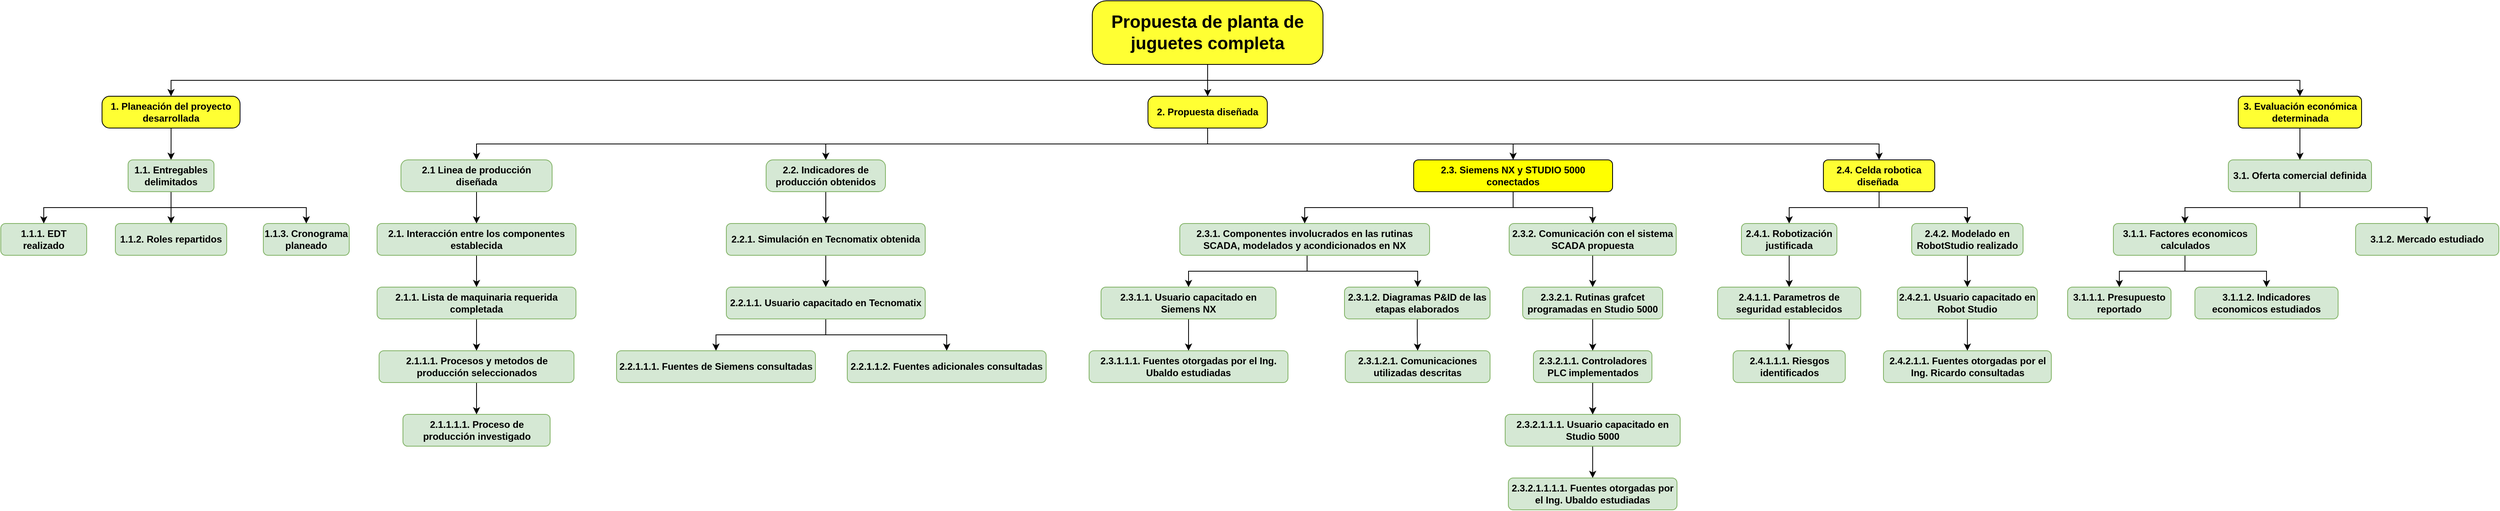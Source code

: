 <mxfile version="26.0.4">
  <diagram name="Página-1" id="q5sJ7SMmnI5SE294cbQs">
    <mxGraphModel dx="4244" dy="929" grid="1" gridSize="10" guides="1" tooltips="0" connect="1" arrows="1" fold="1" page="0" pageScale="1" pageWidth="827" pageHeight="1169" math="0" shadow="0">
      <root>
        <mxCell id="0" />
        <mxCell id="1" parent="0" />
        <mxCell id="HwzYQzNSdAflET0h8osi-17" value="3.1.1.2. Indicadores economicos estudiados" style="rounded=1;whiteSpace=wrap;html=1;fontStyle=1;strokeColor=#82b366;fillColor=#d5e8d4;" parent="1" vertex="1">
          <mxGeometry x="288" y="400" width="180" height="40" as="geometry" />
        </mxCell>
        <mxCell id="BgfKHeFuY2_l_r2EsFXZ-92" style="edgeStyle=orthogonalEdgeStyle;rounded=0;orthogonalLoop=1;jettySize=auto;html=1;entryX=0.5;entryY=0;entryDx=0;entryDy=0;" parent="1" source="HwzYQzNSdAflET0h8osi-15" target="BgfKHeFuY2_l_r2EsFXZ-89" edge="1">
          <mxGeometry relative="1" as="geometry">
            <Array as="points">
              <mxPoint x="420" y="300" />
              <mxPoint x="276" y="300" />
            </Array>
          </mxGeometry>
        </mxCell>
        <mxCell id="cxGkE36FdB0smB2CJXEE-1" style="edgeStyle=orthogonalEdgeStyle;rounded=0;orthogonalLoop=1;jettySize=auto;html=1;entryX=0.5;entryY=0;entryDx=0;entryDy=0;exitX=0.5;exitY=1;exitDx=0;exitDy=0;" parent="1" source="HwzYQzNSdAflET0h8osi-15" target="cxGkE36FdB0smB2CJXEE-2" edge="1">
          <mxGeometry relative="1" as="geometry">
            <mxPoint x="610" y="360" as="targetPoint" />
            <Array as="points">
              <mxPoint x="420" y="300" />
              <mxPoint x="580" y="300" />
            </Array>
          </mxGeometry>
        </mxCell>
        <mxCell id="HwzYQzNSdAflET0h8osi-15" value="3.1. Oferta comercial definida" style="rounded=1;whiteSpace=wrap;html=1;fontStyle=1;strokeColor=#82b366;fillColor=#d5e8d4;" parent="1" vertex="1">
          <mxGeometry x="330" y="240" width="180" height="40" as="geometry" />
        </mxCell>
        <mxCell id="BgfKHeFuY2_l_r2EsFXZ-119" style="edgeStyle=orthogonalEdgeStyle;rounded=0;orthogonalLoop=1;jettySize=auto;html=1;entryX=0.5;entryY=0;entryDx=0;entryDy=0;" parent="1" source="zI43d2FHKdrEC87unYx5-30" target="HwzYQzNSdAflET0h8osi-15" edge="1">
          <mxGeometry relative="1" as="geometry" />
        </mxCell>
        <mxCell id="zI43d2FHKdrEC87unYx5-30" value="3. Evaluación económica determinada" style="rounded=1;whiteSpace=wrap;html=1;fillColor=#FFFF33;strokeColor=#000000;fontStyle=1" parent="1" vertex="1">
          <mxGeometry x="342.5" y="160" width="155" height="40" as="geometry" />
        </mxCell>
        <mxCell id="K9VHAz8Z8y00O2l8GgqR-8" value="3.1.1.1. Presupuesto reportado" style="rounded=1;whiteSpace=wrap;html=1;fontStyle=1;strokeColor=#82b366;fillColor=#d5e8d4;" parent="1" vertex="1">
          <mxGeometry x="128" y="400" width="130" height="40" as="geometry" />
        </mxCell>
        <mxCell id="BgfKHeFuY2_l_r2EsFXZ-85" style="edgeStyle=orthogonalEdgeStyle;rounded=0;orthogonalLoop=1;jettySize=auto;html=1;entryX=0.5;entryY=0;entryDx=0;entryDy=0;" parent="1" source="7QkryRCTY_poe_iIpccH-20" target="BgfKHeFuY2_l_r2EsFXZ-84" edge="1">
          <mxGeometry relative="1" as="geometry" />
        </mxCell>
        <mxCell id="7QkryRCTY_poe_iIpccH-20" value="1. Planeación del proyecto desarrollada" style="rounded=1;whiteSpace=wrap;html=1;fillColor=#FFFF33;strokeColor=#000000;fontStyle=1;arcSize=24;" parent="1" vertex="1">
          <mxGeometry x="-2342.75" y="160" width="173.5" height="40" as="geometry" />
        </mxCell>
        <mxCell id="7QkryRCTY_poe_iIpccH-23" value="1.1.1. EDT realizado" style="rounded=1;whiteSpace=wrap;html=1;fontStyle=1;strokeColor=#82b366;fillColor=#d5e8d4;" parent="1" vertex="1">
          <mxGeometry x="-2470" y="320" width="108" height="40" as="geometry" />
        </mxCell>
        <mxCell id="7QkryRCTY_poe_iIpccH-25" value="1.1.3. Cronograma planeado" style="rounded=1;whiteSpace=wrap;html=1;fontStyle=1;strokeColor=#82b366;fillColor=#d5e8d4;" parent="1" vertex="1">
          <mxGeometry x="-2140" y="320" width="108" height="40" as="geometry" />
        </mxCell>
        <mxCell id="BgfKHeFuY2_l_r2EsFXZ-107" style="edgeStyle=orthogonalEdgeStyle;rounded=0;orthogonalLoop=1;jettySize=auto;html=1;entryX=0.5;entryY=0;entryDx=0;entryDy=0;" parent="1" source="BgfKHeFuY2_l_r2EsFXZ-1" target="BgfKHeFuY2_l_r2EsFXZ-9" edge="1">
          <mxGeometry relative="1" as="geometry" />
        </mxCell>
        <mxCell id="BgfKHeFuY2_l_r2EsFXZ-113" style="edgeStyle=orthogonalEdgeStyle;rounded=0;orthogonalLoop=1;jettySize=auto;html=1;entryX=0.5;entryY=0;entryDx=0;entryDy=0;" parent="1" source="BgfKHeFuY2_l_r2EsFXZ-1" target="7QkryRCTY_poe_iIpccH-20" edge="1">
          <mxGeometry relative="1" as="geometry">
            <Array as="points">
              <mxPoint x="-953" y="140" />
              <mxPoint x="-2256" y="140" />
            </Array>
          </mxGeometry>
        </mxCell>
        <mxCell id="BgfKHeFuY2_l_r2EsFXZ-114" style="edgeStyle=orthogonalEdgeStyle;rounded=0;orthogonalLoop=1;jettySize=auto;html=1;entryX=0.5;entryY=0;entryDx=0;entryDy=0;" parent="1" source="BgfKHeFuY2_l_r2EsFXZ-1" target="zI43d2FHKdrEC87unYx5-30" edge="1">
          <mxGeometry relative="1" as="geometry">
            <Array as="points">
              <mxPoint x="-953" y="140" />
              <mxPoint x="420" y="140" />
            </Array>
          </mxGeometry>
        </mxCell>
        <mxCell id="BgfKHeFuY2_l_r2EsFXZ-1" value="Propuesta de planta de juguetes completa" style="rounded=1;whiteSpace=wrap;html=1;fillColor=#FFFF33;strokeColor=#000000;fontStyle=1;labelBorderColor=none;arcSize=22;fontSize=22;" parent="1" vertex="1">
          <mxGeometry x="-1098" y="40" width="290" height="80" as="geometry" />
        </mxCell>
        <mxCell id="BgfKHeFuY2_l_r2EsFXZ-30" style="edgeStyle=orthogonalEdgeStyle;rounded=0;orthogonalLoop=1;jettySize=auto;html=1;entryX=0.5;entryY=0;entryDx=0;entryDy=0;" parent="1" source="BgfKHeFuY2_l_r2EsFXZ-3" target="BgfKHeFuY2_l_r2EsFXZ-5" edge="1">
          <mxGeometry relative="1" as="geometry" />
        </mxCell>
        <mxCell id="BgfKHeFuY2_l_r2EsFXZ-3" value="2.2. Indicadores de producción obtenidos" style="rounded=1;whiteSpace=wrap;html=1;fillColor=#d5e8d4;strokeColor=#82b366;fontStyle=1;labelBorderColor=none;arcSize=22;" parent="1" vertex="1">
          <mxGeometry x="-1508" y="240" width="150" height="40" as="geometry" />
        </mxCell>
        <mxCell id="BgfKHeFuY2_l_r2EsFXZ-32" style="edgeStyle=orthogonalEdgeStyle;rounded=0;orthogonalLoop=1;jettySize=auto;html=1;entryX=0.5;entryY=0;entryDx=0;entryDy=0;" parent="1" source="BgfKHeFuY2_l_r2EsFXZ-5" target="BgfKHeFuY2_l_r2EsFXZ-31" edge="1">
          <mxGeometry relative="1" as="geometry" />
        </mxCell>
        <mxCell id="BgfKHeFuY2_l_r2EsFXZ-5" value="2.2.1. Simulación en Tecnomatix obtenida" style="rounded=1;whiteSpace=wrap;html=1;fontStyle=1;strokeColor=#82b366;fillColor=#d5e8d4;" parent="1" vertex="1">
          <mxGeometry x="-1558" y="320" width="250" height="40" as="geometry" />
        </mxCell>
        <mxCell id="BgfKHeFuY2_l_r2EsFXZ-115" style="edgeStyle=orthogonalEdgeStyle;rounded=0;orthogonalLoop=1;jettySize=auto;html=1;" parent="1" source="BgfKHeFuY2_l_r2EsFXZ-9" target="BgfKHeFuY2_l_r2EsFXZ-15" edge="1">
          <mxGeometry relative="1" as="geometry">
            <Array as="points">
              <mxPoint x="-953" y="220" />
              <mxPoint x="-1872" y="220" />
            </Array>
          </mxGeometry>
        </mxCell>
        <mxCell id="BgfKHeFuY2_l_r2EsFXZ-116" style="edgeStyle=orthogonalEdgeStyle;rounded=0;orthogonalLoop=1;jettySize=auto;html=1;entryX=0.5;entryY=0;entryDx=0;entryDy=0;" parent="1" source="BgfKHeFuY2_l_r2EsFXZ-9" target="BgfKHeFuY2_l_r2EsFXZ-3" edge="1">
          <mxGeometry relative="1" as="geometry">
            <Array as="points">
              <mxPoint x="-953" y="220" />
              <mxPoint x="-1433" y="220" />
            </Array>
          </mxGeometry>
        </mxCell>
        <mxCell id="BgfKHeFuY2_l_r2EsFXZ-117" style="edgeStyle=orthogonalEdgeStyle;rounded=0;orthogonalLoop=1;jettySize=auto;html=1;entryX=0.5;entryY=0;entryDx=0;entryDy=0;" parent="1" source="BgfKHeFuY2_l_r2EsFXZ-9" target="BgfKHeFuY2_l_r2EsFXZ-13" edge="1">
          <mxGeometry relative="1" as="geometry">
            <Array as="points">
              <mxPoint x="-953" y="220" />
              <mxPoint x="-569" y="220" />
            </Array>
          </mxGeometry>
        </mxCell>
        <mxCell id="BgfKHeFuY2_l_r2EsFXZ-9" value="2. Propuesta diseñada" style="rounded=1;whiteSpace=wrap;html=1;fillColor=#FFFF33;strokeColor=#000000;fontStyle=1;labelBorderColor=none;arcSize=22;" parent="1" vertex="1">
          <mxGeometry x="-1028" y="160" width="150" height="40" as="geometry" />
        </mxCell>
        <mxCell id="BgfKHeFuY2_l_r2EsFXZ-52" style="edgeStyle=orthogonalEdgeStyle;rounded=0;orthogonalLoop=1;jettySize=auto;html=1;entryX=0.5;entryY=0;entryDx=0;entryDy=0;" parent="1" source="BgfKHeFuY2_l_r2EsFXZ-13" target="BgfKHeFuY2_l_r2EsFXZ-14" edge="1">
          <mxGeometry relative="1" as="geometry">
            <mxPoint x="-840" y="300" as="targetPoint" />
          </mxGeometry>
        </mxCell>
        <mxCell id="BgfKHeFuY2_l_r2EsFXZ-105" style="edgeStyle=orthogonalEdgeStyle;rounded=0;orthogonalLoop=1;jettySize=auto;html=1;entryX=0.5;entryY=0;entryDx=0;entryDy=0;" parent="1" source="BgfKHeFuY2_l_r2EsFXZ-13" target="BgfKHeFuY2_l_r2EsFXZ-74" edge="1">
          <mxGeometry relative="1" as="geometry">
            <Array as="points">
              <mxPoint x="-569" y="300" />
              <mxPoint x="-469" y="300" />
            </Array>
          </mxGeometry>
        </mxCell>
        <mxCell id="BgfKHeFuY2_l_r2EsFXZ-13" value="2.3. Siemens NX y STUDIO 5000 conectados" style="rounded=1;whiteSpace=wrap;html=1;fontStyle=1;strokeColor=#000000;fillColor=#FFFF00;" parent="1" vertex="1">
          <mxGeometry x="-694" y="240" width="250" height="40" as="geometry" />
        </mxCell>
        <mxCell id="BgfKHeFuY2_l_r2EsFXZ-43" style="edgeStyle=orthogonalEdgeStyle;rounded=0;orthogonalLoop=1;jettySize=auto;html=1;entryX=0.5;entryY=0;entryDx=0;entryDy=0;" parent="1" source="BgfKHeFuY2_l_r2EsFXZ-14" target="BgfKHeFuY2_l_r2EsFXZ-38" edge="1">
          <mxGeometry relative="1" as="geometry">
            <Array as="points">
              <mxPoint x="-828" y="380" />
              <mxPoint x="-977" y="380" />
            </Array>
          </mxGeometry>
        </mxCell>
        <mxCell id="BgfKHeFuY2_l_r2EsFXZ-44" style="edgeStyle=orthogonalEdgeStyle;rounded=0;orthogonalLoop=1;jettySize=auto;html=1;entryX=0.5;entryY=0;entryDx=0;entryDy=0;" parent="1" source="BgfKHeFuY2_l_r2EsFXZ-14" target="BgfKHeFuY2_l_r2EsFXZ-17" edge="1">
          <mxGeometry relative="1" as="geometry">
            <Array as="points">
              <mxPoint x="-828" y="380" />
              <mxPoint x="-689" y="380" />
              <mxPoint x="-689" y="400" />
            </Array>
          </mxGeometry>
        </mxCell>
        <mxCell id="BgfKHeFuY2_l_r2EsFXZ-14" value="2.3.1. Componentes involucrados en las rutinas SCADA, modelados y acondicionados en NX" style="rounded=1;whiteSpace=wrap;html=1;fontStyle=1;strokeColor=#82b366;fillColor=#d5e8d4;" parent="1" vertex="1">
          <mxGeometry x="-988" y="320" width="314" height="40" as="geometry" />
        </mxCell>
        <mxCell id="BgfKHeFuY2_l_r2EsFXZ-100" style="edgeStyle=orthogonalEdgeStyle;rounded=0;orthogonalLoop=1;jettySize=auto;html=1;entryX=0.5;entryY=0;entryDx=0;entryDy=0;" parent="1" source="BgfKHeFuY2_l_r2EsFXZ-15" target="BgfKHeFuY2_l_r2EsFXZ-19" edge="1">
          <mxGeometry relative="1" as="geometry" />
        </mxCell>
        <mxCell id="BgfKHeFuY2_l_r2EsFXZ-15" value="2.1 Linea de producción diseñada" style="rounded=1;whiteSpace=wrap;html=1;fillColor=#d5e8d4;strokeColor=#82b366;fontStyle=1;labelBorderColor=none;arcSize=22;" parent="1" vertex="1">
          <mxGeometry x="-1967" y="240" width="190" height="40" as="geometry" />
        </mxCell>
        <mxCell id="BgfKHeFuY2_l_r2EsFXZ-102" style="edgeStyle=orthogonalEdgeStyle;rounded=0;orthogonalLoop=1;jettySize=auto;html=1;entryX=0.5;entryY=0;entryDx=0;entryDy=0;" parent="1" source="BgfKHeFuY2_l_r2EsFXZ-16" target="BgfKHeFuY2_l_r2EsFXZ-20" edge="1">
          <mxGeometry relative="1" as="geometry" />
        </mxCell>
        <mxCell id="BgfKHeFuY2_l_r2EsFXZ-16" value="2.1.1. Lista de maquinaria requerida completada" style="rounded=1;whiteSpace=wrap;html=1;fontStyle=1;strokeColor=#82b366;fillColor=#d5e8d4;" parent="1" vertex="1">
          <mxGeometry x="-1997" y="400" width="250" height="40" as="geometry" />
        </mxCell>
        <mxCell id="BgfKHeFuY2_l_r2EsFXZ-42" style="edgeStyle=orthogonalEdgeStyle;rounded=0;orthogonalLoop=1;jettySize=auto;html=1;entryX=0.5;entryY=0;entryDx=0;entryDy=0;" parent="1" source="BgfKHeFuY2_l_r2EsFXZ-17" target="BgfKHeFuY2_l_r2EsFXZ-41" edge="1">
          <mxGeometry relative="1" as="geometry" />
        </mxCell>
        <mxCell id="BgfKHeFuY2_l_r2EsFXZ-17" value="&lt;div&gt;&lt;span style=&quot;background-color: transparent; color: light-dark(rgb(0, 0, 0), rgb(255, 255, 255));&quot;&gt;2.3.1.2.&amp;nbsp;&lt;/span&gt;&lt;span style=&quot;background-color: transparent; color: light-dark(rgb(0, 0, 0), rgb(255, 255, 255));&quot;&gt;Diagramas P&amp;amp;ID de las etapas elaborados&lt;/span&gt;&lt;br&gt;&lt;/div&gt;" style="rounded=1;whiteSpace=wrap;html=1;fontStyle=1;strokeColor=#82b366;fillColor=#d5e8d4;" parent="1" vertex="1">
          <mxGeometry x="-781" y="400" width="183" height="40" as="geometry" />
        </mxCell>
        <mxCell id="BgfKHeFuY2_l_r2EsFXZ-18" value="2.1.1.1.1. Proceso de producción investigado" style="rounded=1;whiteSpace=wrap;html=1;fontStyle=1;strokeColor=#82b366;fillColor=#d5e8d4;" parent="1" vertex="1">
          <mxGeometry x="-1964.5" y="560" width="185" height="40" as="geometry" />
        </mxCell>
        <mxCell id="BgfKHeFuY2_l_r2EsFXZ-101" style="edgeStyle=orthogonalEdgeStyle;rounded=0;orthogonalLoop=1;jettySize=auto;html=1;entryX=0.5;entryY=0;entryDx=0;entryDy=0;" parent="1" source="BgfKHeFuY2_l_r2EsFXZ-19" target="BgfKHeFuY2_l_r2EsFXZ-16" edge="1">
          <mxGeometry relative="1" as="geometry" />
        </mxCell>
        <mxCell id="BgfKHeFuY2_l_r2EsFXZ-19" value="2.1. Interacción entre los componentes establecida" style="rounded=1;whiteSpace=wrap;html=1;fontStyle=1;strokeColor=#82b366;fillColor=#d5e8d4;" parent="1" vertex="1">
          <mxGeometry x="-1997" y="320" width="250" height="40" as="geometry" />
        </mxCell>
        <mxCell id="BgfKHeFuY2_l_r2EsFXZ-21" style="edgeStyle=orthogonalEdgeStyle;rounded=0;orthogonalLoop=1;jettySize=auto;html=1;entryX=0.5;entryY=0;entryDx=0;entryDy=0;" parent="1" source="BgfKHeFuY2_l_r2EsFXZ-20" target="BgfKHeFuY2_l_r2EsFXZ-18" edge="1">
          <mxGeometry relative="1" as="geometry" />
        </mxCell>
        <mxCell id="BgfKHeFuY2_l_r2EsFXZ-20" value="2.1.1.1. Procesos y metodos de producción seleccionados" style="rounded=1;whiteSpace=wrap;html=1;fontStyle=1;strokeColor=#82b366;fillColor=#d5e8d4;" parent="1" vertex="1">
          <mxGeometry x="-1994.5" y="480" width="245" height="40" as="geometry" />
        </mxCell>
        <mxCell id="BgfKHeFuY2_l_r2EsFXZ-35" style="edgeStyle=orthogonalEdgeStyle;rounded=0;orthogonalLoop=1;jettySize=auto;html=1;entryX=0.5;entryY=0;entryDx=0;entryDy=0;" parent="1" source="BgfKHeFuY2_l_r2EsFXZ-31" target="BgfKHeFuY2_l_r2EsFXZ-33" edge="1">
          <mxGeometry relative="1" as="geometry" />
        </mxCell>
        <mxCell id="BgfKHeFuY2_l_r2EsFXZ-36" style="edgeStyle=orthogonalEdgeStyle;rounded=0;orthogonalLoop=1;jettySize=auto;html=1;entryX=0.5;entryY=0;entryDx=0;entryDy=0;" parent="1" source="BgfKHeFuY2_l_r2EsFXZ-31" target="BgfKHeFuY2_l_r2EsFXZ-34" edge="1">
          <mxGeometry relative="1" as="geometry" />
        </mxCell>
        <mxCell id="BgfKHeFuY2_l_r2EsFXZ-31" value="2.2.1.1. Usuario capacitado en Tecnomatix" style="rounded=1;whiteSpace=wrap;html=1;fontStyle=1;strokeColor=#82b366;fillColor=#d5e8d4;" parent="1" vertex="1">
          <mxGeometry x="-1558" y="400" width="250" height="40" as="geometry" />
        </mxCell>
        <mxCell id="BgfKHeFuY2_l_r2EsFXZ-33" value="2.2.1.1.1. Fuentes de Siemens consultadas" style="rounded=1;whiteSpace=wrap;html=1;fontStyle=1;strokeColor=#82b366;fillColor=#d5e8d4;" parent="1" vertex="1">
          <mxGeometry x="-1696" y="480" width="250" height="40" as="geometry" />
        </mxCell>
        <mxCell id="BgfKHeFuY2_l_r2EsFXZ-34" value="2.2.1.1.2. Fuentes adicionales consultadas" style="rounded=1;whiteSpace=wrap;html=1;fontStyle=1;strokeColor=#82b366;fillColor=#d5e8d4;" parent="1" vertex="1">
          <mxGeometry x="-1406" y="480" width="250" height="40" as="geometry" />
        </mxCell>
        <mxCell id="BgfKHeFuY2_l_r2EsFXZ-40" style="edgeStyle=orthogonalEdgeStyle;rounded=0;orthogonalLoop=1;jettySize=auto;html=1;entryX=0.5;entryY=0;entryDx=0;entryDy=0;" parent="1" source="BgfKHeFuY2_l_r2EsFXZ-38" target="BgfKHeFuY2_l_r2EsFXZ-39" edge="1">
          <mxGeometry relative="1" as="geometry" />
        </mxCell>
        <mxCell id="BgfKHeFuY2_l_r2EsFXZ-38" value="&lt;div&gt;&lt;span style=&quot;background-color: transparent; color: light-dark(rgb(0, 0, 0), rgb(255, 255, 255));&quot;&gt;2.3.1.1.&amp;nbsp;&lt;/span&gt;Usuario capacitado en Siemens NX&lt;/div&gt;" style="rounded=1;whiteSpace=wrap;html=1;fontStyle=1;strokeColor=#82b366;fillColor=#d5e8d4;" parent="1" vertex="1">
          <mxGeometry x="-1087" y="400" width="220" height="40" as="geometry" />
        </mxCell>
        <mxCell id="BgfKHeFuY2_l_r2EsFXZ-39" value="2.3.1.1.1. Fuentes otorgadas por el Ing. Ubaldo estudiadas" style="rounded=1;whiteSpace=wrap;html=1;fontStyle=1;strokeColor=#82b366;fillColor=#d5e8d4;" parent="1" vertex="1">
          <mxGeometry x="-1102" y="480" width="250" height="40" as="geometry" />
        </mxCell>
        <mxCell id="BgfKHeFuY2_l_r2EsFXZ-41" value="2.3.1.2.1. Comunicaciones utilizadas descritas" style="rounded=1;whiteSpace=wrap;html=1;fontStyle=1;strokeColor=#82b366;fillColor=#d5e8d4;" parent="1" vertex="1">
          <mxGeometry x="-780" y="480" width="182" height="40" as="geometry" />
        </mxCell>
        <mxCell id="BgfKHeFuY2_l_r2EsFXZ-75" style="edgeStyle=orthogonalEdgeStyle;rounded=0;orthogonalLoop=1;jettySize=auto;html=1;entryX=0.5;entryY=0;entryDx=0;entryDy=0;" parent="1" source="BgfKHeFuY2_l_r2EsFXZ-46" target="BgfKHeFuY2_l_r2EsFXZ-47" edge="1">
          <mxGeometry relative="1" as="geometry" />
        </mxCell>
        <mxCell id="BgfKHeFuY2_l_r2EsFXZ-49" style="edgeStyle=orthogonalEdgeStyle;rounded=0;orthogonalLoop=1;jettySize=auto;html=1;entryX=0.5;entryY=0;entryDx=0;entryDy=0;" parent="1" source="BgfKHeFuY2_l_r2EsFXZ-47" target="BgfKHeFuY2_l_r2EsFXZ-48" edge="1">
          <mxGeometry relative="1" as="geometry" />
        </mxCell>
        <mxCell id="BgfKHeFuY2_l_r2EsFXZ-47" value="&lt;div&gt;&lt;span style=&quot;background-color: transparent; color: light-dark(rgb(0, 0, 0), rgb(255, 255, 255));&quot;&gt;2.3.2.1.1.1.&amp;nbsp;&lt;/span&gt;Usuario capacitado en Studio 5000&lt;/div&gt;" style="rounded=1;whiteSpace=wrap;html=1;fontStyle=1;strokeColor=#82b366;fillColor=#d5e8d4;" parent="1" vertex="1">
          <mxGeometry x="-579" y="560" width="220" height="40" as="geometry" />
        </mxCell>
        <mxCell id="BgfKHeFuY2_l_r2EsFXZ-48" value="2.3.2.1.1.1.1. Fuentes otorgadas por el Ing. Ubaldo estudiadas" style="rounded=1;whiteSpace=wrap;html=1;fontStyle=1;strokeColor=#82b366;fillColor=#d5e8d4;" parent="1" vertex="1">
          <mxGeometry x="-575" y="640" width="212" height="40" as="geometry" />
        </mxCell>
        <mxCell id="BgfKHeFuY2_l_r2EsFXZ-72" style="edgeStyle=orthogonalEdgeStyle;rounded=0;orthogonalLoop=1;jettySize=auto;html=1;entryX=0.5;entryY=0;entryDx=0;entryDy=0;" parent="1" source="BgfKHeFuY2_l_r2EsFXZ-57" target="BgfKHeFuY2_l_r2EsFXZ-58" edge="1">
          <mxGeometry relative="1" as="geometry" />
        </mxCell>
        <mxCell id="BgfKHeFuY2_l_r2EsFXZ-73" style="edgeStyle=orthogonalEdgeStyle;rounded=0;orthogonalLoop=1;jettySize=auto;html=1;entryX=0.5;entryY=0;entryDx=0;entryDy=0;" parent="1" source="BgfKHeFuY2_l_r2EsFXZ-57" target="BgfKHeFuY2_l_r2EsFXZ-61" edge="1">
          <mxGeometry relative="1" as="geometry" />
        </mxCell>
        <mxCell id="BgfKHeFuY2_l_r2EsFXZ-57" value="2.4. Celda robotica diseñada&amp;nbsp;" style="rounded=1;whiteSpace=wrap;html=1;fontStyle=1;strokeColor=#000000;fillColor=#FFFF33;" parent="1" vertex="1">
          <mxGeometry x="-179" y="240" width="140" height="40" as="geometry" />
        </mxCell>
        <mxCell id="BgfKHeFuY2_l_r2EsFXZ-64" value="" style="edgeStyle=orthogonalEdgeStyle;rounded=0;orthogonalLoop=1;jettySize=auto;html=1;" parent="1" source="BgfKHeFuY2_l_r2EsFXZ-58" target="BgfKHeFuY2_l_r2EsFXZ-63" edge="1">
          <mxGeometry relative="1" as="geometry" />
        </mxCell>
        <mxCell id="BgfKHeFuY2_l_r2EsFXZ-58" value="2.4.1. Robotización justificada" style="rounded=1;whiteSpace=wrap;html=1;fontStyle=1;strokeColor=#82b366;fillColor=#d5e8d4;" parent="1" vertex="1">
          <mxGeometry x="-282" y="320" width="120" height="40" as="geometry" />
        </mxCell>
        <mxCell id="BgfKHeFuY2_l_r2EsFXZ-69" style="edgeStyle=orthogonalEdgeStyle;rounded=0;orthogonalLoop=1;jettySize=auto;html=1;entryX=0.5;entryY=0;entryDx=0;entryDy=0;" parent="1" source="BgfKHeFuY2_l_r2EsFXZ-61" target="BgfKHeFuY2_l_r2EsFXZ-67" edge="1">
          <mxGeometry relative="1" as="geometry" />
        </mxCell>
        <mxCell id="BgfKHeFuY2_l_r2EsFXZ-61" value="2.4.2. Modelado en RobotStudio realizado" style="rounded=1;whiteSpace=wrap;html=1;fontStyle=1;strokeColor=#82b366;fillColor=#d5e8d4;" parent="1" vertex="1">
          <mxGeometry x="-68" y="320" width="140" height="40" as="geometry" />
        </mxCell>
        <mxCell id="BgfKHeFuY2_l_r2EsFXZ-62" value="2.4.1.1.1. Riesgos identificados" style="rounded=1;whiteSpace=wrap;html=1;fontStyle=1;strokeColor=#82b366;fillColor=#d5e8d4;" parent="1" vertex="1">
          <mxGeometry x="-292.5" y="480" width="141" height="40" as="geometry" />
        </mxCell>
        <mxCell id="BgfKHeFuY2_l_r2EsFXZ-71" style="edgeStyle=orthogonalEdgeStyle;rounded=0;orthogonalLoop=1;jettySize=auto;html=1;entryX=0.5;entryY=0;entryDx=0;entryDy=0;" parent="1" source="BgfKHeFuY2_l_r2EsFXZ-63" target="BgfKHeFuY2_l_r2EsFXZ-62" edge="1">
          <mxGeometry relative="1" as="geometry" />
        </mxCell>
        <mxCell id="BgfKHeFuY2_l_r2EsFXZ-63" value="2.4.1.1. Parametros de seguridad establecidos" style="rounded=1;whiteSpace=wrap;html=1;fontStyle=1;strokeColor=#82b366;fillColor=#d5e8d4;" parent="1" vertex="1">
          <mxGeometry x="-312" y="400" width="180" height="40" as="geometry" />
        </mxCell>
        <mxCell id="BgfKHeFuY2_l_r2EsFXZ-70" style="edgeStyle=orthogonalEdgeStyle;rounded=0;orthogonalLoop=1;jettySize=auto;html=1;entryX=0.5;entryY=0;entryDx=0;entryDy=0;" parent="1" source="BgfKHeFuY2_l_r2EsFXZ-67" target="BgfKHeFuY2_l_r2EsFXZ-68" edge="1">
          <mxGeometry relative="1" as="geometry" />
        </mxCell>
        <mxCell id="BgfKHeFuY2_l_r2EsFXZ-67" value="&lt;div&gt;2.4.2.1. Usuario capacitado en Robot Studio&lt;/div&gt;" style="rounded=1;whiteSpace=wrap;html=1;fontStyle=1;strokeColor=#82b366;fillColor=#d5e8d4;" parent="1" vertex="1">
          <mxGeometry x="-86" y="400" width="176" height="40" as="geometry" />
        </mxCell>
        <mxCell id="BgfKHeFuY2_l_r2EsFXZ-68" value="2.4.2.1.1. Fuentes otorgadas por el Ing. Ricardo consultadas" style="rounded=1;whiteSpace=wrap;html=1;fontStyle=1;strokeColor=#82b366;fillColor=#d5e8d4;" parent="1" vertex="1">
          <mxGeometry x="-103.5" y="480" width="211" height="40" as="geometry" />
        </mxCell>
        <mxCell id="BgfKHeFuY2_l_r2EsFXZ-76" style="edgeStyle=orthogonalEdgeStyle;rounded=0;orthogonalLoop=1;jettySize=auto;html=1;entryX=0.5;entryY=0;entryDx=0;entryDy=0;" parent="1" source="BgfKHeFuY2_l_r2EsFXZ-46" target="BgfKHeFuY2_l_r2EsFXZ-47" edge="1">
          <mxGeometry relative="1" as="geometry" />
        </mxCell>
        <mxCell id="BgfKHeFuY2_l_r2EsFXZ-106" style="edgeStyle=orthogonalEdgeStyle;rounded=0;orthogonalLoop=1;jettySize=auto;html=1;entryX=0.5;entryY=0;entryDx=0;entryDy=0;" parent="1" source="BgfKHeFuY2_l_r2EsFXZ-74" target="BgfKHeFuY2_l_r2EsFXZ-37" edge="1">
          <mxGeometry relative="1" as="geometry" />
        </mxCell>
        <mxCell id="BgfKHeFuY2_l_r2EsFXZ-74" value="2.3.2&lt;span style=&quot;background-color: transparent; color: light-dark(rgb(0, 0, 0), rgb(255, 255, 255));&quot;&gt;. Comunicación con el sistema SCADA propuesta&lt;/span&gt;" style="rounded=1;whiteSpace=wrap;html=1;fontStyle=1;strokeColor=#82b366;fillColor=#d5e8d4;" parent="1" vertex="1">
          <mxGeometry x="-574" y="320" width="210" height="40" as="geometry" />
        </mxCell>
        <mxCell id="BgfKHeFuY2_l_r2EsFXZ-82" value="1.1.2. Roles repartidos" style="rounded=1;whiteSpace=wrap;html=1;fontStyle=1;strokeColor=#82b366;fillColor=#d5e8d4;" parent="1" vertex="1">
          <mxGeometry x="-2326" y="320" width="140" height="40" as="geometry" />
        </mxCell>
        <mxCell id="BgfKHeFuY2_l_r2EsFXZ-87" style="edgeStyle=orthogonalEdgeStyle;rounded=0;orthogonalLoop=1;jettySize=auto;html=1;entryX=0.5;entryY=0;entryDx=0;entryDy=0;" parent="1" source="BgfKHeFuY2_l_r2EsFXZ-84" target="BgfKHeFuY2_l_r2EsFXZ-82" edge="1">
          <mxGeometry relative="1" as="geometry" />
        </mxCell>
        <mxCell id="BgfKHeFuY2_l_r2EsFXZ-110" style="edgeStyle=orthogonalEdgeStyle;rounded=0;orthogonalLoop=1;jettySize=auto;html=1;entryX=0.5;entryY=0;entryDx=0;entryDy=0;" parent="1" source="BgfKHeFuY2_l_r2EsFXZ-84" target="7QkryRCTY_poe_iIpccH-25" edge="1">
          <mxGeometry relative="1" as="geometry">
            <Array as="points">
              <mxPoint x="-2256" y="300" />
              <mxPoint x="-2086" y="300" />
            </Array>
          </mxGeometry>
        </mxCell>
        <mxCell id="BgfKHeFuY2_l_r2EsFXZ-111" style="edgeStyle=orthogonalEdgeStyle;rounded=0;orthogonalLoop=1;jettySize=auto;html=1;entryX=0.5;entryY=0;entryDx=0;entryDy=0;" parent="1" source="BgfKHeFuY2_l_r2EsFXZ-84" target="7QkryRCTY_poe_iIpccH-23" edge="1">
          <mxGeometry relative="1" as="geometry">
            <Array as="points">
              <mxPoint x="-2256" y="300" />
              <mxPoint x="-2416" y="300" />
            </Array>
          </mxGeometry>
        </mxCell>
        <mxCell id="BgfKHeFuY2_l_r2EsFXZ-84" value="1.1. Entregables delimitados" style="rounded=1;whiteSpace=wrap;html=1;fontStyle=1;strokeColor=#82b366;fillColor=#d5e8d4;" parent="1" vertex="1">
          <mxGeometry x="-2310" y="240" width="108" height="40" as="geometry" />
        </mxCell>
        <mxCell id="BgfKHeFuY2_l_r2EsFXZ-93" style="edgeStyle=orthogonalEdgeStyle;rounded=0;orthogonalLoop=1;jettySize=auto;html=1;entryX=0.5;entryY=0;entryDx=0;entryDy=0;" parent="1" source="BgfKHeFuY2_l_r2EsFXZ-89" target="HwzYQzNSdAflET0h8osi-17" edge="1">
          <mxGeometry relative="1" as="geometry" />
        </mxCell>
        <mxCell id="BgfKHeFuY2_l_r2EsFXZ-98" style="edgeStyle=orthogonalEdgeStyle;rounded=0;orthogonalLoop=1;jettySize=auto;html=1;entryX=0.5;entryY=0;entryDx=0;entryDy=0;" parent="1" source="BgfKHeFuY2_l_r2EsFXZ-89" target="K9VHAz8Z8y00O2l8GgqR-8" edge="1">
          <mxGeometry relative="1" as="geometry" />
        </mxCell>
        <mxCell id="BgfKHeFuY2_l_r2EsFXZ-89" value="3.1.1. Factores economicos calculados" style="rounded=1;whiteSpace=wrap;html=1;fontStyle=1;strokeColor=#82b366;fillColor=#d5e8d4;" parent="1" vertex="1">
          <mxGeometry x="185.5" y="320" width="180" height="40" as="geometry" />
        </mxCell>
        <mxCell id="BgfKHeFuY2_l_r2EsFXZ-103" value="" style="edgeStyle=orthogonalEdgeStyle;rounded=0;orthogonalLoop=1;jettySize=auto;html=1;entryX=0.5;entryY=0;entryDx=0;entryDy=0;" parent="1" source="BgfKHeFuY2_l_r2EsFXZ-37" target="BgfKHeFuY2_l_r2EsFXZ-46" edge="1">
          <mxGeometry relative="1" as="geometry">
            <mxPoint x="-354" y="485" as="sourcePoint" />
            <mxPoint x="-469" y="640" as="targetPoint" />
          </mxGeometry>
        </mxCell>
        <mxCell id="BgfKHeFuY2_l_r2EsFXZ-46" value="2.3.2.1.1. Controladores PLC&lt;span style=&quot;white-space: pre;&quot;&gt;&#x9;&lt;/span&gt;implementados" style="rounded=1;whiteSpace=wrap;html=1;fontStyle=1;strokeColor=#82b366;fillColor=#d5e8d4;" parent="1" vertex="1">
          <mxGeometry x="-543.5" y="480" width="149" height="40" as="geometry" />
        </mxCell>
        <mxCell id="BgfKHeFuY2_l_r2EsFXZ-37" value="2.3.2.1. Rutinas grafcet programadas en Studio 5000" style="rounded=1;whiteSpace=wrap;html=1;fontStyle=1;strokeColor=#82b366;fillColor=#d5e8d4;" parent="1" vertex="1">
          <mxGeometry x="-557" y="400" width="176" height="40" as="geometry" />
        </mxCell>
        <mxCell id="BgfKHeFuY2_l_r2EsFXZ-118" style="edgeStyle=orthogonalEdgeStyle;rounded=0;orthogonalLoop=1;jettySize=auto;html=1;entryX=0.5;entryY=0;entryDx=0;entryDy=0;" parent="1" source="BgfKHeFuY2_l_r2EsFXZ-9" target="BgfKHeFuY2_l_r2EsFXZ-57" edge="1">
          <mxGeometry relative="1" as="geometry">
            <Array as="points">
              <mxPoint x="-953" y="220" />
              <mxPoint x="-109" y="220" />
            </Array>
          </mxGeometry>
        </mxCell>
        <mxCell id="cxGkE36FdB0smB2CJXEE-2" value="3.1.2. Mercado estudiado" style="rounded=1;whiteSpace=wrap;html=1;fontStyle=1;strokeColor=#82b366;fillColor=#d5e8d4;" parent="1" vertex="1">
          <mxGeometry x="490" y="320" width="180" height="40" as="geometry" />
        </mxCell>
      </root>
    </mxGraphModel>
  </diagram>
</mxfile>
